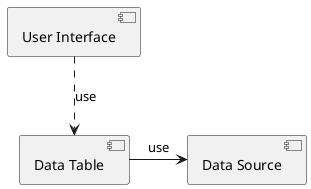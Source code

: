 @startuml

component [Data Source] as ds
component [Data Table] as dt
component [User Interface] as ui

ui ..> dt: use
dt -> ds: use

@enduml